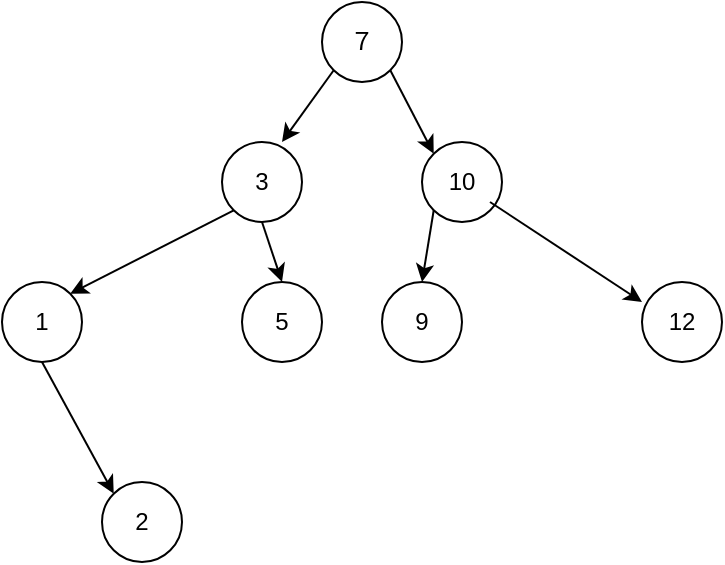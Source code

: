 <mxGraphModel dx="927" dy="629" grid="1" gridSize="10" guides="1" tooltips="1" connect="1" arrows="1" fold="1" page="1" pageScale="1" pageWidth="827" pageHeight="1169" background="#ffffff"><root><mxCell id="0"/><mxCell id="1" parent="0"/><mxCell id="2" value="７" style="ellipse;whiteSpace=wrap;html=1;aspect=fixed;" vertex="1" parent="1"><mxGeometry x="350" y="70" width="40" height="40" as="geometry"/></mxCell><mxCell id="3" value="3" style="ellipse;whiteSpace=wrap;html=1;aspect=fixed;" vertex="1" parent="1"><mxGeometry x="300" y="140" width="40" height="40" as="geometry"/></mxCell><mxCell id="4" value="10" style="ellipse;whiteSpace=wrap;html=1;aspect=fixed;" vertex="1" parent="1"><mxGeometry x="400" y="140" width="40" height="40" as="geometry"/></mxCell><mxCell id="5" value="1" style="ellipse;whiteSpace=wrap;html=1;aspect=fixed;" vertex="1" parent="1"><mxGeometry x="190" y="210" width="40" height="40" as="geometry"/></mxCell><mxCell id="6" value="5" style="ellipse;whiteSpace=wrap;html=1;aspect=fixed;" vertex="1" parent="1"><mxGeometry x="310" y="210" width="40" height="40" as="geometry"/></mxCell><mxCell id="7" value="9" style="ellipse;whiteSpace=wrap;html=1;aspect=fixed;" vertex="1" parent="1"><mxGeometry x="380" y="210" width="40" height="40" as="geometry"/></mxCell><mxCell id="8" value="12" style="ellipse;whiteSpace=wrap;html=1;aspect=fixed;" vertex="1" parent="1"><mxGeometry x="510" y="210" width="40" height="40" as="geometry"/></mxCell><mxCell id="9" value="2" style="ellipse;whiteSpace=wrap;html=1;aspect=fixed;" vertex="1" parent="1"><mxGeometry x="240" y="310" width="40" height="40" as="geometry"/></mxCell><mxCell id="11" value="" style="endArrow=classic;html=1;entryX=0.75;entryY=0;entryPerimeter=0;exitX=0;exitY=1;" edge="1" source="2" target="3" parent="1"><mxGeometry width="50" height="50" relative="1" as="geometry"><mxPoint x="360" y="120" as="sourcePoint"/><mxPoint x="180" y="630" as="targetPoint"/></mxGeometry></mxCell><mxCell id="12" value="" style="endArrow=classic;html=1;exitX=0.5;exitY=1;entryX=0.5;entryY=0;" edge="1" source="3" target="6" parent="1"><mxGeometry width="50" height="50" relative="1" as="geometry"><mxPoint x="200" y="430" as="sourcePoint"/><mxPoint x="190" y="640" as="targetPoint"/></mxGeometry></mxCell><mxCell id="13" value="" style="endArrow=classic;html=1;exitX=0;exitY=1;entryX=1;entryY=0;" edge="1" source="3" target="5" parent="1"><mxGeometry width="50" height="50" relative="1" as="geometry"><mxPoint x="210" y="440" as="sourcePoint"/><mxPoint x="200" y="650" as="targetPoint"/></mxGeometry></mxCell><mxCell id="14" value="" style="endArrow=classic;html=1;exitX=0.5;exitY=1;entryX=0;entryY=0;" edge="1" source="5" target="9" parent="1"><mxGeometry width="50" height="50" relative="1" as="geometry"><mxPoint x="220" y="450" as="sourcePoint"/><mxPoint x="210" y="660" as="targetPoint"/></mxGeometry></mxCell><mxCell id="15" value="" style="endArrow=classic;html=1;exitX=1;exitY=1;entryX=0;entryY=0;" edge="1" source="2" target="4" parent="1"><mxGeometry width="50" height="50" relative="1" as="geometry"><mxPoint x="230" y="460" as="sourcePoint"/><mxPoint x="220" y="670" as="targetPoint"/></mxGeometry></mxCell><mxCell id="16" value="" style="endArrow=classic;html=1;exitX=0;exitY=1;entryX=0.5;entryY=0;" edge="1" source="4" target="7" parent="1"><mxGeometry width="50" height="50" relative="1" as="geometry"><mxPoint x="445" y="80" as="sourcePoint"/><mxPoint x="255" y="580" as="targetPoint"/></mxGeometry></mxCell><mxCell id="17" value="" style="endArrow=classic;html=1;entryX=0;entryY=0.25;entryPerimeter=0;" edge="1" target="8" parent="1"><mxGeometry width="50" height="50" relative="1" as="geometry"><mxPoint x="434" y="170" as="sourcePoint"/><mxPoint x="280" y="630" as="targetPoint"/></mxGeometry></mxCell></root></mxGraphModel>